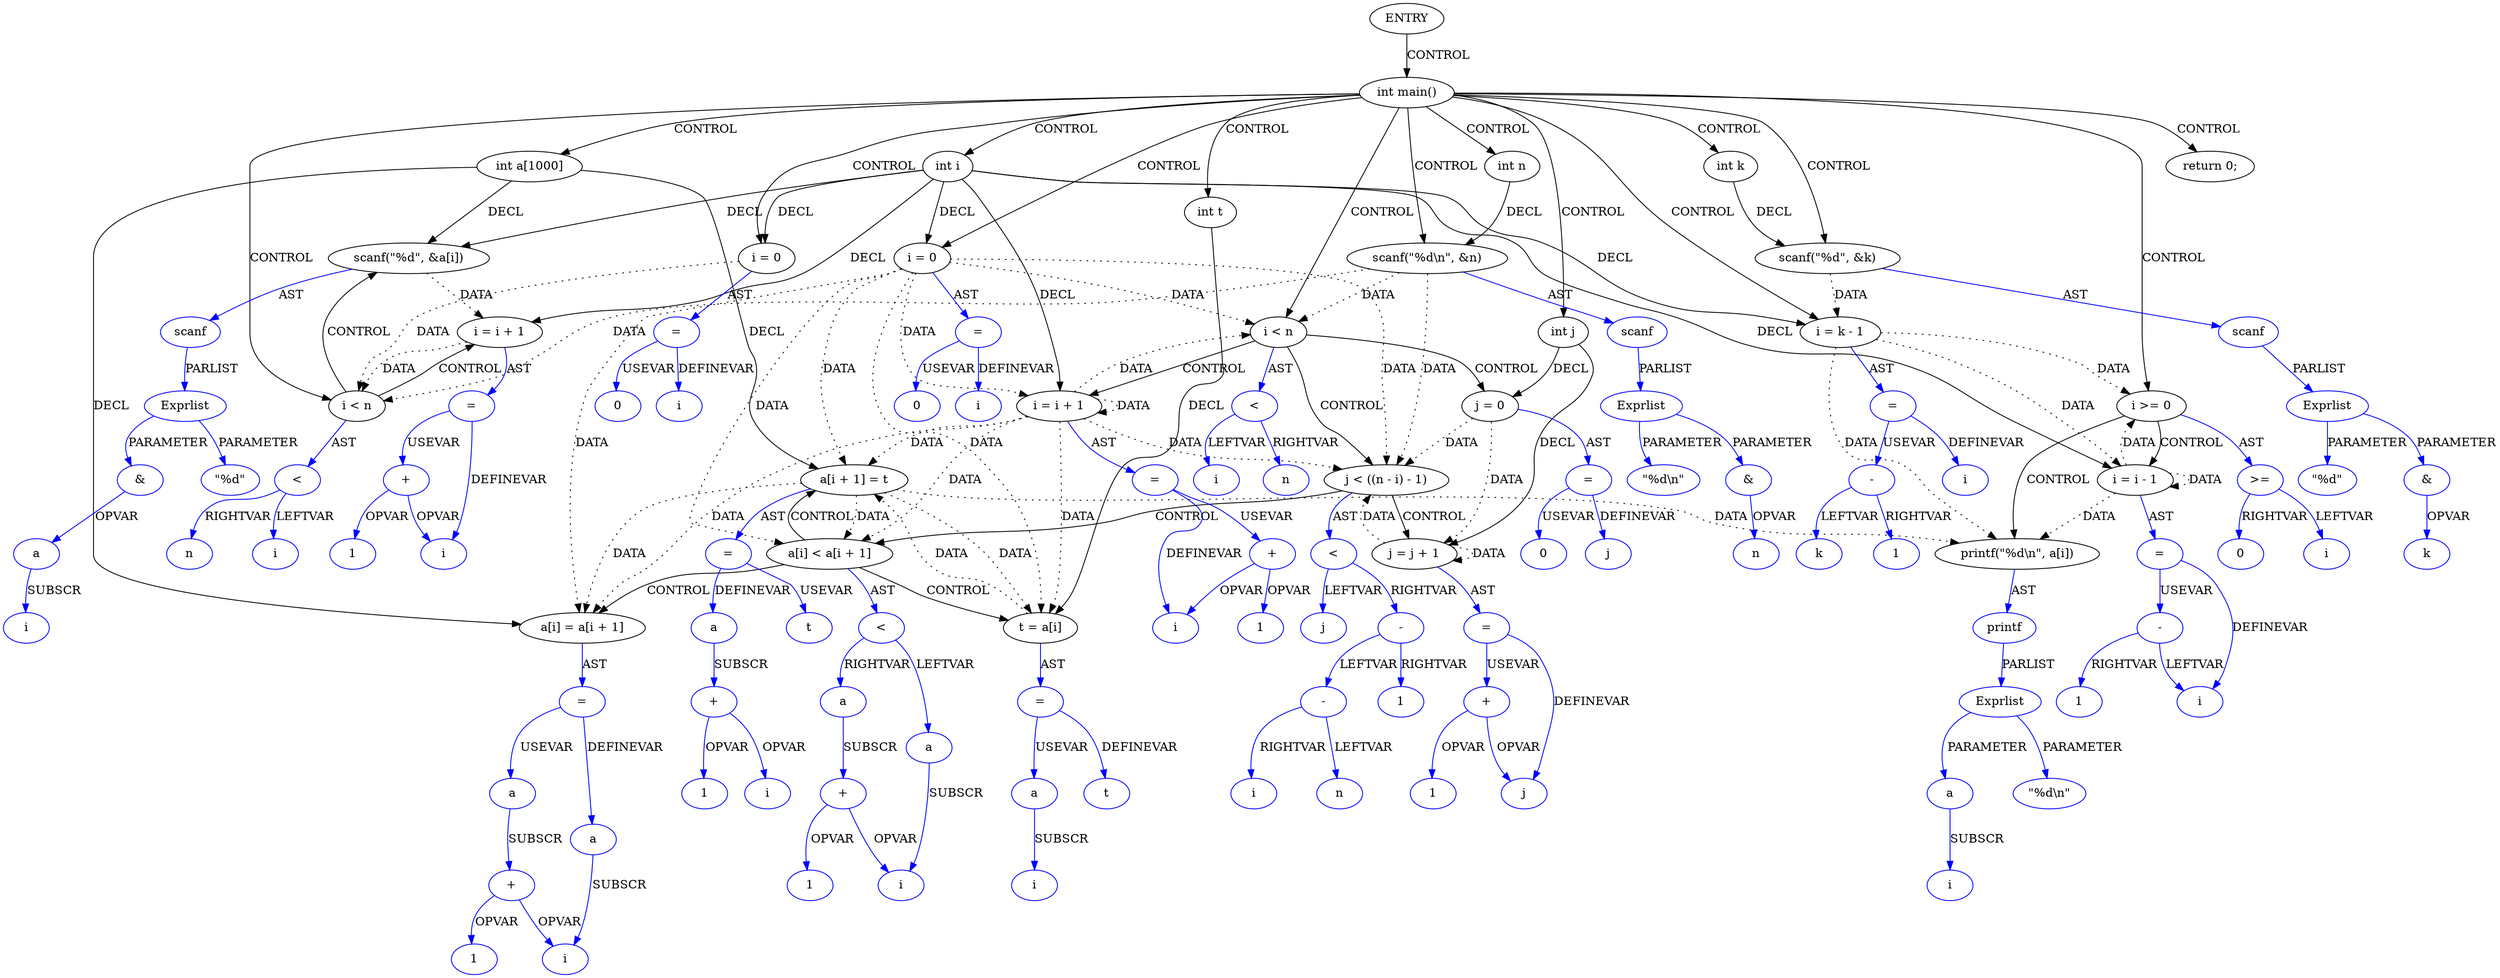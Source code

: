 digraph DotForMerge{
Node1 [label="ENTRY",type="ENTRY",coord="-1"];
Node2 [label="int main()",type="CONTROL",coord="2"];
Node4 [label="int a[1000]",type="DECL",coord="4",varname="a",vartype="int[]"];
Node5 [label="int i",type="DECL",coord="4",varname="i",vartype="int"];
Node6 [label="int j",type="DECL",coord="4",varname="j",vartype="int"];
Node7 [label="int k",type="DECL",coord="4",varname="k",vartype="int"];
Node8 [label="int n",type="DECL",coord="4",varname="n",vartype="int"];
Node9 [label="int t",type="DECL",coord="4",varname="t",vartype="int"];
Node10 [label="scanf(\"%d\\n\", &n)",type="CALL",coord="5"];
Node11 [label="scanf",type="FUNCNAME",coord="5",color=blue];
Node12 [label="Exprlist",type="EXPRS",coord="5",color=blue];
Node13 [label="\"%d\\n\"",type="CONST",coord="5",color=blue];
Node14 [label="&",type="OP",coord="5",color=blue];
Node15 [label="n",type="VAR",coord="5",color=blue];
Node16 [label="i = 0",type="ASSIGN",coord="6"];
Node17 [label="=",type="ASSIGNOP",coord="6",color=blue];
Node18 [label="i",type="VAR",coord="6",color=blue];
Node19 [label="0",type="CONST",coord="6",color=blue];
Node20 [label="i < n",type="CONTROL",coord="6"];
Node23 [label="scanf(\"%d\", &a[i])",type="CALL",coord="8"];
Node24 [label="scanf",type="FUNCNAME",coord="8",color=blue];
Node25 [label="Exprlist",type="EXPRS",coord="8",color=blue];
Node26 [label="\"%d\"",type="CONST",coord="8",color=blue];
Node27 [label="&",type="OP",coord="8",color=blue];
Node28 [label="a",type="ARRVAR",coord="8",color=blue];
Node29 [label="i",type="VAR",coord="8",color=blue];
Node30 [label="i = i + 1",type="ASSIGN",coord="6"];
Node31 [label="=",type="ASSIGNOP",coord="6",color=blue];
Node32 [label="i",type="VAR",coord="6",color=blue];
Node33 [label="+",type="OP",coord="6",color=blue];
Node34 [label="1",type="CONST",coord="6",color=blue];
Node35 [label="<",type="OP",coord="6",color=blue];
Node36 [label="i",type="VAR",coord="6",color=blue];
Node37 [label="n",type="VAR",coord="6",color=blue];
Node38 [label="scanf(\"%d\", &k)",type="CALL",coord="10"];
Node39 [label="scanf",type="FUNCNAME",coord="10",color=blue];
Node40 [label="Exprlist",type="EXPRS",coord="10",color=blue];
Node41 [label="\"%d\"",type="CONST",coord="10",color=blue];
Node42 [label="&",type="OP",coord="10",color=blue];
Node43 [label="k",type="VAR",coord="10",color=blue];
Node44 [label="i = 0",type="ASSIGN",coord="11"];
Node45 [label="=",type="ASSIGNOP",coord="11",color=blue];
Node46 [label="i",type="VAR",coord="11",color=blue];
Node47 [label="0",type="CONST",coord="11",color=blue];
Node48 [label="i < n",type="CONTROL",coord="11"];
Node51 [label="j = 0",type="ASSIGN",coord="13"];
Node52 [label="=",type="ASSIGNOP",coord="13",color=blue];
Node53 [label="j",type="VAR",coord="13",color=blue];
Node54 [label="0",type="CONST",coord="13",color=blue];
Node55 [label="j < ((n - i) - 1)",type="CONTROL",coord="13"];
Node58 [label="a[i] < a[i + 1]",type="CONTROL",coord="15"];
Node60 [label="t = a[i]",type="ASSIGN",coord="17"];
Node61 [label="=",type="ASSIGNOP",coord="17",color=blue];
Node62 [label="t",type="VAR",coord="17",color=blue];
Node63 [label="a",type="ARRVAR",coord="17",color=blue];
Node64 [label="i",type="VAR",coord="17",color=blue];
Node65 [label="a[i] = a[i + 1]",type="ASSIGN",coord="18"];
Node66 [label="=",type="ASSIGNOP",coord="18",color=blue];
Node67 [label="a",type="ARRVAR",coord="18",color=blue];
Node68 [label="i",type="VAR",coord="18",color=blue];
Node69 [label="a",type="ARRVAR",coord="18",color=blue];
Node70 [label="+",type="OP",coord="18",color=blue];
Node71 [label="1",type="CONST",coord="18",color=blue];
Node72 [label="a[i + 1] = t",type="ASSIGN",coord="19"];
Node73 [label="=",type="ASSIGNOP",coord="19",color=blue];
Node74 [label="a",type="ARRVAR",coord="19",color=blue];
Node75 [label="+",type="OP",coord="19",color=blue];
Node76 [label="i",type="VAR",coord="19",color=blue];
Node77 [label="1",type="CONST",coord="19",color=blue];
Node78 [label="t",type="VAR",coord="19",color=blue];
Node79 [label="<",type="OP",coord="15",color=blue];
Node80 [label="a",type="ARRVAR",coord="15",color=blue];
Node81 [label="i",type="VAR",coord="15",color=blue];
Node82 [label="a",type="ARRVAR",coord="15",color=blue];
Node83 [label="+",type="OP",coord="15",color=blue];
Node84 [label="1",type="CONST",coord="15",color=blue];
Node85 [label="j = j + 1",type="ASSIGN",coord="13"];
Node86 [label="=",type="ASSIGNOP",coord="13",color=blue];
Node87 [label="j",type="VAR",coord="13",color=blue];
Node88 [label="+",type="OP",coord="13",color=blue];
Node89 [label="1",type="CONST",coord="13",color=blue];
Node90 [label="<",type="OP",coord="13",color=blue];
Node91 [label="j",type="VAR",coord="13",color=blue];
Node92 [label="-",type="OP",coord="13",color=blue];
Node93 [label="-",type="OP",coord="13",color=blue];
Node94 [label="n",type="VAR",coord="13",color=blue];
Node95 [label="i",type="VAR",coord="13",color=blue];
Node96 [label="1",type="CONST",coord="13",color=blue];
Node97 [label="i = i + 1",type="ASSIGN",coord="11"];
Node98 [label="=",type="ASSIGNOP",coord="11",color=blue];
Node99 [label="i",type="VAR",coord="11",color=blue];
Node100 [label="+",type="OP",coord="11",color=blue];
Node101 [label="1",type="CONST",coord="11",color=blue];
Node102 [label="<",type="OP",coord="11",color=blue];
Node103 [label="i",type="VAR",coord="11",color=blue];
Node104 [label="n",type="VAR",coord="11",color=blue];
Node105 [label="i = k - 1",type="ASSIGN",coord="23"];
Node106 [label="=",type="ASSIGNOP",coord="23",color=blue];
Node107 [label="i",type="VAR",coord="23",color=blue];
Node108 [label="-",type="OP",coord="23",color=blue];
Node109 [label="k",type="VAR",coord="23",color=blue];
Node110 [label="1",type="CONST",coord="23",color=blue];
Node111 [label="i >= 0",type="CONTROL",coord="23"];
Node114 [label="printf(\"%d\\n\", a[i])",type="CALL",coord="25"];
Node115 [label="printf",type="FUNCNAME",coord="25",color=blue];
Node116 [label="Exprlist",type="EXPRS",coord="25",color=blue];
Node117 [label="\"%d\\n\"",type="CONST",coord="25",color=blue];
Node118 [label="a",type="ARRVAR",coord="25",color=blue];
Node119 [label="i",type="VAR",coord="25",color=blue];
Node120 [label="i = i - 1",type="ASSIGN",coord="23"];
Node121 [label="=",type="ASSIGNOP",coord="23",color=blue];
Node122 [label="i",type="VAR",coord="23",color=blue];
Node123 [label="-",type="OP",coord="23",color=blue];
Node124 [label="1",type="CONST",coord="23",color=blue];
Node125 [label=">=",type="OP",coord="23",color=blue];
Node126 [label="i",type="VAR",coord="23",color=blue];
Node127 [label="0",type="CONST",coord="23",color=blue];
Node128 [label="return 0;",type="RETURN",coord="27"];
Node1->Node2 [label = "CONTROL" ];
Node2->Node4 [label = "CONTROL" ];
Node2->Node5 [label = "CONTROL" ];
Node2->Node6 [label = "CONTROL" ];
Node2->Node7 [label = "CONTROL" ];
Node2->Node8 [label = "CONTROL" ];
Node2->Node9 [label = "CONTROL" ];
Node2->Node10 [label = "CONTROL" ];
Node2->Node16 [label = "CONTROL" ];
Node2->Node20 [label = "CONTROL" ];
Node2->Node38 [label = "CONTROL" ];
Node2->Node44 [label = "CONTROL" ];
Node2->Node48 [label = "CONTROL" ];
Node2->Node105 [label = "CONTROL" ];
Node2->Node111 [label = "CONTROL" ];
Node2->Node128 [label = "CONTROL" ];
Node20->Node23 [label = "CONTROL" ];
Node20->Node30 [label = "CONTROL" ];
Node48->Node51 [label = "CONTROL" ];
Node48->Node55 [label = "CONTROL" ];
Node48->Node97 [label = "CONTROL" ];
Node55->Node58 [label = "CONTROL" ];
Node55->Node85 [label = "CONTROL" ];
Node58->Node60 [label = "CONTROL" ];
Node58->Node65 [label = "CONTROL" ];
Node58->Node72 [label = "CONTROL" ];
Node111->Node114 [label = "CONTROL" ];
Node111->Node120 [label = "CONTROL" ];
Node10->Node20 [label = "DATA", style = dotted ]
Node10->Node48 [label = "DATA", style = dotted ]
Node10->Node55 [label = "DATA", style = dotted ]
Node16->Node20 [label = "DATA", style = dotted ]
Node23->Node30 [label = "DATA", style = dotted ]
Node30->Node20 [label = "DATA", style = dotted ]
Node38->Node105 [label = "DATA", style = dotted ]
Node44->Node48 [label = "DATA", style = dotted ]
Node44->Node55 [label = "DATA", style = dotted ]
Node44->Node58 [label = "DATA", style = dotted ]
Node44->Node60 [label = "DATA", style = dotted ]
Node44->Node65 [label = "DATA", style = dotted ]
Node44->Node72 [label = "DATA", style = dotted ]
Node44->Node97 [label = "DATA", style = dotted ]
Node51->Node55 [label = "DATA", style = dotted ]
Node51->Node85 [label = "DATA", style = dotted ]
Node60->Node72 [label = "DATA", style = dotted ]
Node72->Node58 [label = "DATA", style = dotted ]
Node72->Node60 [label = "DATA", style = dotted ]
Node72->Node65 [label = "DATA", style = dotted ]
Node72->Node114 [label = "DATA", style = dotted ]
Node85->Node55 [label = "DATA", style = dotted ]
Node85->Node85 [label = "DATA", style = dotted ]
Node97->Node48 [label = "DATA", style = dotted ]
Node97->Node55 [label = "DATA", style = dotted ]
Node97->Node58 [label = "DATA", style = dotted ]
Node97->Node60 [label = "DATA", style = dotted ]
Node97->Node65 [label = "DATA", style = dotted ]
Node97->Node72 [label = "DATA", style = dotted ]
Node97->Node97 [label = "DATA", style = dotted ]
Node105->Node111 [label = "DATA", style = dotted ]
Node105->Node114 [label = "DATA", style = dotted ]
Node105->Node120 [label = "DATA", style = dotted ]
Node120->Node111 [label = "DATA", style = dotted ]
Node120->Node114 [label = "DATA", style = dotted ]
Node120->Node120 [label = "DATA", style = dotted ]
Node4->Node72 [label = "DECL"]
Node4->Node65 [label = "DECL"]
Node4->Node23 [label = "DECL"]
Node5->Node97 [label = "DECL"]
Node5->Node30 [label = "DECL"]
Node5->Node105 [label = "DECL"]
Node5->Node23 [label = "DECL"]
Node5->Node16 [label = "DECL"]
Node5->Node120 [label = "DECL"]
Node5->Node44 [label = "DECL"]
Node6->Node85 [label = "DECL"]
Node6->Node51 [label = "DECL"]
Node7->Node38 [label = "DECL"]
Node8->Node10 [label = "DECL"]
Node9->Node60 [label = "DECL"]
Node10->Node11 [label = "AST" color=blue]
Node11->Node12 [label = "PARLIST" color=blue]
Node12->Node13 [label = "PARAMETER" color=blue]
Node12->Node14 [label = "PARAMETER" color=blue]
Node14->Node15 [label = "OPVAR" color=blue]
Node16->Node17 [label = "AST" color=blue]
Node17->Node18 [label = "DEFINEVAR" color=blue]
Node17->Node19 [label = "USEVAR" color=blue]
Node20->Node35 [label = "AST" color=blue]
Node23->Node24 [label = "AST" color=blue]
Node24->Node25 [label = "PARLIST" color=blue]
Node25->Node26 [label = "PARAMETER" color=blue]
Node25->Node27 [label = "PARAMETER" color=blue]
Node27->Node28 [label = "OPVAR" color=blue]
Node28->Node29 [label = "SUBSCR" color=blue]
Node30->Node31 [label = "AST" color=blue]
Node31->Node32 [label = "DEFINEVAR" color=blue]
Node31->Node33 [label = "USEVAR" color=blue]
Node33->Node32 [label = "OPVAR" color=blue]
Node33->Node34 [label = "OPVAR" color=blue]
Node35->Node36 [label = "LEFTVAR" color=blue]
Node35->Node37 [label = "RIGHTVAR" color=blue]
Node38->Node39 [label = "AST" color=blue]
Node39->Node40 [label = "PARLIST" color=blue]
Node40->Node41 [label = "PARAMETER" color=blue]
Node40->Node42 [label = "PARAMETER" color=blue]
Node42->Node43 [label = "OPVAR" color=blue]
Node44->Node45 [label = "AST" color=blue]
Node45->Node46 [label = "DEFINEVAR" color=blue]
Node45->Node47 [label = "USEVAR" color=blue]
Node48->Node102 [label = "AST" color=blue]
Node51->Node52 [label = "AST" color=blue]
Node52->Node53 [label = "DEFINEVAR" color=blue]
Node52->Node54 [label = "USEVAR" color=blue]
Node55->Node90 [label = "AST" color=blue]
Node58->Node79 [label = "AST" color=blue]
Node60->Node61 [label = "AST" color=blue]
Node61->Node62 [label = "DEFINEVAR" color=blue]
Node61->Node63 [label = "USEVAR" color=blue]
Node63->Node64 [label = "SUBSCR" color=blue]
Node65->Node66 [label = "AST" color=blue]
Node66->Node67 [label = "DEFINEVAR" color=blue]
Node66->Node69 [label = "USEVAR" color=blue]
Node67->Node68 [label = "SUBSCR" color=blue]
Node69->Node70 [label = "SUBSCR" color=blue]
Node70->Node68 [label = "OPVAR" color=blue]
Node70->Node71 [label = "OPVAR" color=blue]
Node72->Node73 [label = "AST" color=blue]
Node73->Node74 [label = "DEFINEVAR" color=blue]
Node73->Node78 [label = "USEVAR" color=blue]
Node74->Node75 [label = "SUBSCR" color=blue]
Node75->Node76 [label = "OPVAR" color=blue]
Node75->Node77 [label = "OPVAR" color=blue]
Node79->Node80 [label = "LEFTVAR" color=blue]
Node79->Node82 [label = "RIGHTVAR" color=blue]
Node80->Node81 [label = "SUBSCR" color=blue]
Node82->Node83 [label = "SUBSCR" color=blue]
Node83->Node81 [label = "OPVAR" color=blue]
Node83->Node84 [label = "OPVAR" color=blue]
Node85->Node86 [label = "AST" color=blue]
Node86->Node87 [label = "DEFINEVAR" color=blue]
Node86->Node88 [label = "USEVAR" color=blue]
Node88->Node87 [label = "OPVAR" color=blue]
Node88->Node89 [label = "OPVAR" color=blue]
Node90->Node91 [label = "LEFTVAR" color=blue]
Node90->Node92 [label = "RIGHTVAR" color=blue]
Node92->Node93 [label = "LEFTVAR" color=blue]
Node92->Node96 [label = "RIGHTVAR" color=blue]
Node93->Node94 [label = "LEFTVAR" color=blue]
Node93->Node95 [label = "RIGHTVAR" color=blue]
Node97->Node98 [label = "AST" color=blue]
Node98->Node99 [label = "DEFINEVAR" color=blue]
Node98->Node100 [label = "USEVAR" color=blue]
Node100->Node99 [label = "OPVAR" color=blue]
Node100->Node101 [label = "OPVAR" color=blue]
Node102->Node103 [label = "LEFTVAR" color=blue]
Node102->Node104 [label = "RIGHTVAR" color=blue]
Node105->Node106 [label = "AST" color=blue]
Node106->Node107 [label = "DEFINEVAR" color=blue]
Node106->Node108 [label = "USEVAR" color=blue]
Node108->Node109 [label = "LEFTVAR" color=blue]
Node108->Node110 [label = "RIGHTVAR" color=blue]
Node111->Node125 [label = "AST" color=blue]
Node114->Node115 [label = "AST" color=blue]
Node115->Node116 [label = "PARLIST" color=blue]
Node116->Node117 [label = "PARAMETER" color=blue]
Node116->Node118 [label = "PARAMETER" color=blue]
Node118->Node119 [label = "SUBSCR" color=blue]
Node120->Node121 [label = "AST" color=blue]
Node121->Node122 [label = "DEFINEVAR" color=blue]
Node121->Node123 [label = "USEVAR" color=blue]
Node123->Node122 [label = "LEFTVAR" color=blue]
Node123->Node124 [label = "RIGHTVAR" color=blue]
Node125->Node126 [label = "LEFTVAR" color=blue]
Node125->Node127 [label = "RIGHTVAR" color=blue]
}
